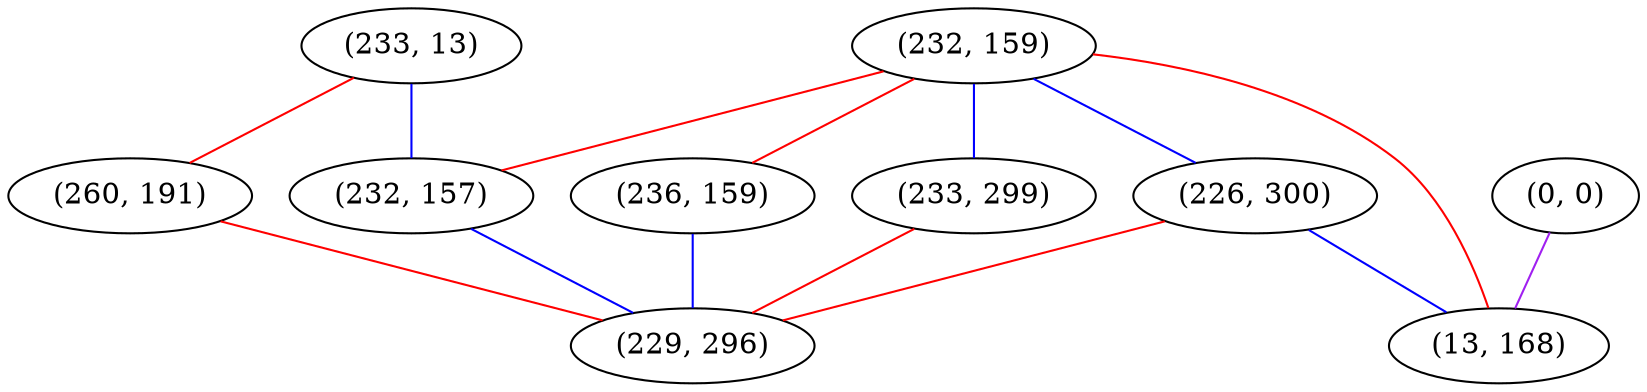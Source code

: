 graph "" {
"(233, 13)";
"(0, 0)";
"(232, 159)";
"(236, 159)";
"(233, 299)";
"(232, 157)";
"(226, 300)";
"(13, 168)";
"(260, 191)";
"(229, 296)";
"(233, 13)" -- "(260, 191)"  [color=red, key=0, weight=1];
"(233, 13)" -- "(232, 157)"  [color=blue, key=0, weight=3];
"(0, 0)" -- "(13, 168)"  [color=purple, key=0, weight=4];
"(232, 159)" -- "(236, 159)"  [color=red, key=0, weight=1];
"(232, 159)" -- "(233, 299)"  [color=blue, key=0, weight=3];
"(232, 159)" -- "(232, 157)"  [color=red, key=0, weight=1];
"(232, 159)" -- "(226, 300)"  [color=blue, key=0, weight=3];
"(232, 159)" -- "(13, 168)"  [color=red, key=0, weight=1];
"(236, 159)" -- "(229, 296)"  [color=blue, key=0, weight=3];
"(233, 299)" -- "(229, 296)"  [color=red, key=0, weight=1];
"(232, 157)" -- "(229, 296)"  [color=blue, key=0, weight=3];
"(226, 300)" -- "(13, 168)"  [color=blue, key=0, weight=3];
"(226, 300)" -- "(229, 296)"  [color=red, key=0, weight=1];
"(260, 191)" -- "(229, 296)"  [color=red, key=0, weight=1];
}
